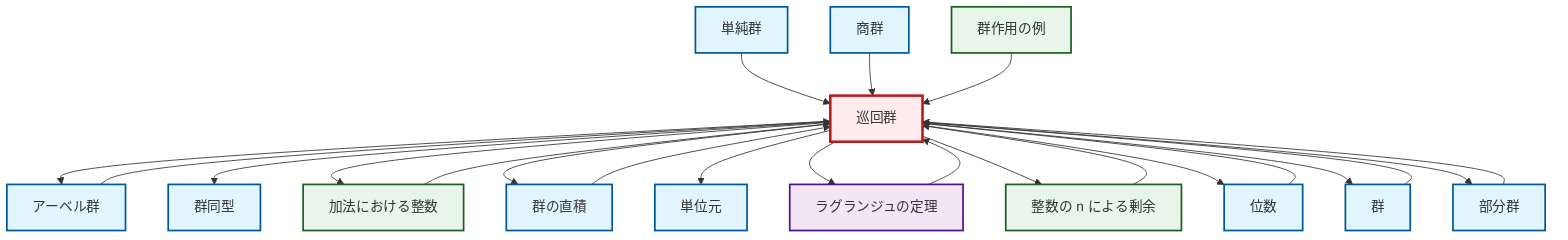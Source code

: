 graph TD
    classDef definition fill:#e1f5fe,stroke:#01579b,stroke-width:2px
    classDef theorem fill:#f3e5f5,stroke:#4a148c,stroke-width:2px
    classDef axiom fill:#fff3e0,stroke:#e65100,stroke-width:2px
    classDef example fill:#e8f5e9,stroke:#1b5e20,stroke-width:2px
    classDef current fill:#ffebee,stroke:#b71c1c,stroke-width:3px
    ex-group-action-examples["群作用の例"]:::example
    def-isomorphism["群同型"]:::definition
    thm-lagrange["ラグランジュの定理"]:::theorem
    def-simple-group["単純群"]:::definition
    def-identity-element["単位元"]:::definition
    def-cyclic-group["巡回群"]:::definition
    def-order["位数"]:::definition
    def-direct-product["群の直積"]:::definition
    def-quotient-group["商群"]:::definition
    def-subgroup["部分群"]:::definition
    def-abelian-group["アーベル群"]:::definition
    def-group["群"]:::definition
    ex-quotient-integers-mod-n["整数の n による剰余"]:::example
    ex-integers-addition["加法における整数"]:::example
    def-cyclic-group --> def-abelian-group
    def-cyclic-group --> def-isomorphism
    ex-quotient-integers-mod-n --> def-cyclic-group
    def-simple-group --> def-cyclic-group
    def-cyclic-group --> ex-integers-addition
    def-abelian-group --> def-cyclic-group
    def-cyclic-group --> def-direct-product
    def-cyclic-group --> def-identity-element
    def-cyclic-group --> thm-lagrange
    thm-lagrange --> def-cyclic-group
    def-cyclic-group --> ex-quotient-integers-mod-n
    def-quotient-group --> def-cyclic-group
    def-group --> def-cyclic-group
    def-subgroup --> def-cyclic-group
    def-cyclic-group --> def-order
    ex-integers-addition --> def-cyclic-group
    def-cyclic-group --> def-group
    ex-group-action-examples --> def-cyclic-group
    def-order --> def-cyclic-group
    def-cyclic-group --> def-subgroup
    def-direct-product --> def-cyclic-group
    class def-cyclic-group current
